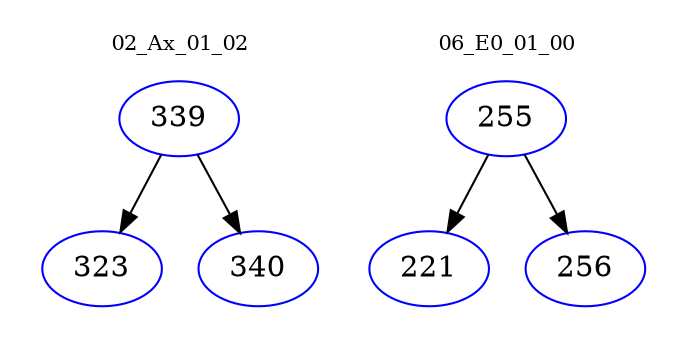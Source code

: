digraph{
subgraph cluster_0 {
color = white
label = "02_Ax_01_02";
fontsize=10;
T0_339 [label="339", color="blue"]
T0_339 -> T0_323 [color="black"]
T0_323 [label="323", color="blue"]
T0_339 -> T0_340 [color="black"]
T0_340 [label="340", color="blue"]
}
subgraph cluster_1 {
color = white
label = "06_E0_01_00";
fontsize=10;
T1_255 [label="255", color="blue"]
T1_255 -> T1_221 [color="black"]
T1_221 [label="221", color="blue"]
T1_255 -> T1_256 [color="black"]
T1_256 [label="256", color="blue"]
}
}
